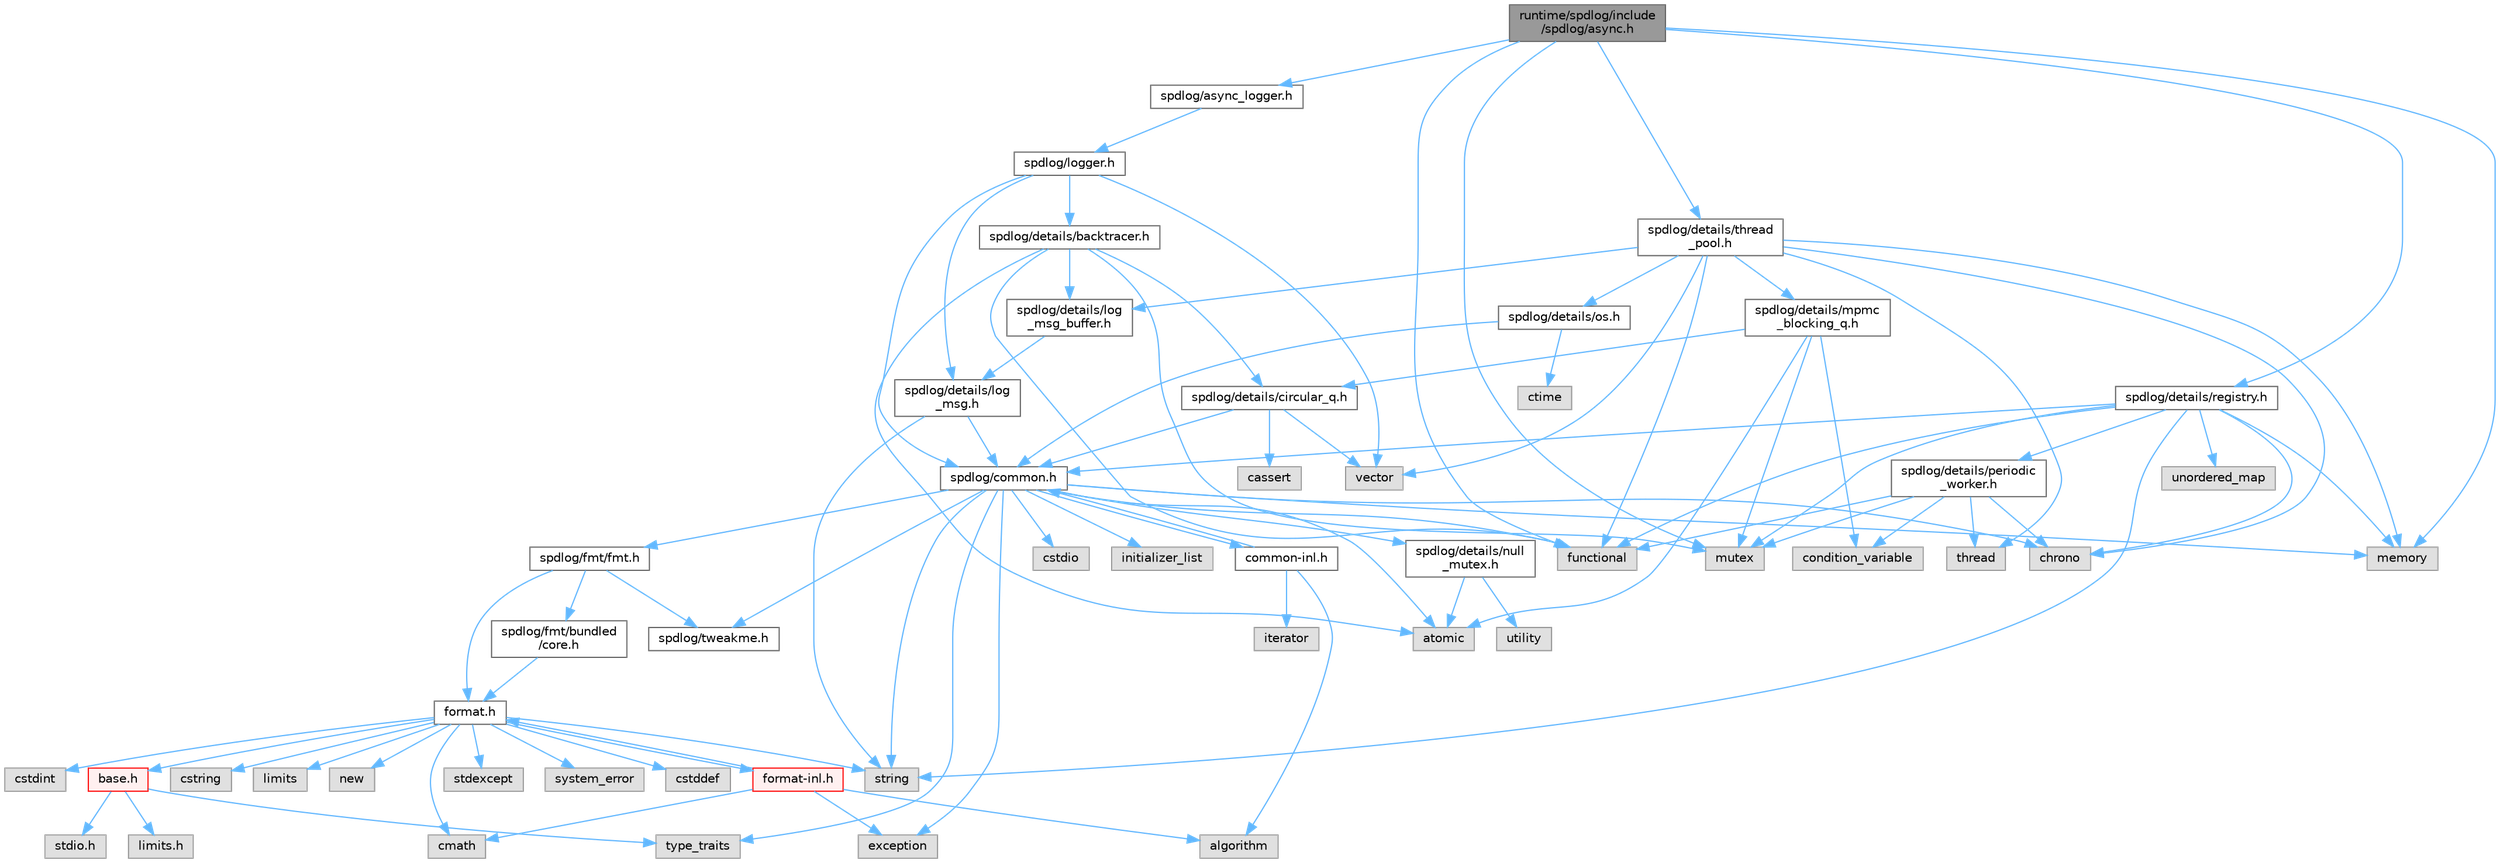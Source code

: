 digraph "runtime/spdlog/include/spdlog/async.h"
{
 // LATEX_PDF_SIZE
  bgcolor="transparent";
  edge [fontname=Helvetica,fontsize=10,labelfontname=Helvetica,labelfontsize=10];
  node [fontname=Helvetica,fontsize=10,shape=box,height=0.2,width=0.4];
  Node1 [id="Node000001",label="runtime/spdlog/include\l/spdlog/async.h",height=0.2,width=0.4,color="gray40", fillcolor="grey60", style="filled", fontcolor="black",tooltip=" "];
  Node1 -> Node2 [id="edge90_Node000001_Node000002",color="steelblue1",style="solid",tooltip=" "];
  Node2 [id="Node000002",label="spdlog/async_logger.h",height=0.2,width=0.4,color="grey40", fillcolor="white", style="filled",URL="$async__logger_8h.html",tooltip=" "];
  Node2 -> Node3 [id="edge91_Node000002_Node000003",color="steelblue1",style="solid",tooltip=" "];
  Node3 [id="Node000003",label="spdlog/logger.h",height=0.2,width=0.4,color="grey40", fillcolor="white", style="filled",URL="$logger_8h.html",tooltip=" "];
  Node3 -> Node4 [id="edge92_Node000003_Node000004",color="steelblue1",style="solid",tooltip=" "];
  Node4 [id="Node000004",label="spdlog/common.h",height=0.2,width=0.4,color="grey40", fillcolor="white", style="filled",URL="$common_8h.html",tooltip=" "];
  Node4 -> Node5 [id="edge93_Node000004_Node000005",color="steelblue1",style="solid",tooltip=" "];
  Node5 [id="Node000005",label="spdlog/details/null\l_mutex.h",height=0.2,width=0.4,color="grey40", fillcolor="white", style="filled",URL="$null__mutex_8h.html",tooltip=" "];
  Node5 -> Node6 [id="edge94_Node000005_Node000006",color="steelblue1",style="solid",tooltip=" "];
  Node6 [id="Node000006",label="atomic",height=0.2,width=0.4,color="grey60", fillcolor="#E0E0E0", style="filled",tooltip=" "];
  Node5 -> Node7 [id="edge95_Node000005_Node000007",color="steelblue1",style="solid",tooltip=" "];
  Node7 [id="Node000007",label="utility",height=0.2,width=0.4,color="grey60", fillcolor="#E0E0E0", style="filled",tooltip=" "];
  Node4 -> Node8 [id="edge96_Node000004_Node000008",color="steelblue1",style="solid",tooltip=" "];
  Node8 [id="Node000008",label="spdlog/tweakme.h",height=0.2,width=0.4,color="grey40", fillcolor="white", style="filled",URL="$tweakme_8h.html",tooltip=" "];
  Node4 -> Node6 [id="edge97_Node000004_Node000006",color="steelblue1",style="solid",tooltip=" "];
  Node4 -> Node9 [id="edge98_Node000004_Node000009",color="steelblue1",style="solid",tooltip=" "];
  Node9 [id="Node000009",label="chrono",height=0.2,width=0.4,color="grey60", fillcolor="#E0E0E0", style="filled",tooltip=" "];
  Node4 -> Node10 [id="edge99_Node000004_Node000010",color="steelblue1",style="solid",tooltip=" "];
  Node10 [id="Node000010",label="cstdio",height=0.2,width=0.4,color="grey60", fillcolor="#E0E0E0", style="filled",tooltip=" "];
  Node4 -> Node11 [id="edge100_Node000004_Node000011",color="steelblue1",style="solid",tooltip=" "];
  Node11 [id="Node000011",label="exception",height=0.2,width=0.4,color="grey60", fillcolor="#E0E0E0", style="filled",tooltip=" "];
  Node4 -> Node12 [id="edge101_Node000004_Node000012",color="steelblue1",style="solid",tooltip=" "];
  Node12 [id="Node000012",label="functional",height=0.2,width=0.4,color="grey60", fillcolor="#E0E0E0", style="filled",tooltip=" "];
  Node4 -> Node13 [id="edge102_Node000004_Node000013",color="steelblue1",style="solid",tooltip=" "];
  Node13 [id="Node000013",label="initializer_list",height=0.2,width=0.4,color="grey60", fillcolor="#E0E0E0", style="filled",tooltip=" "];
  Node4 -> Node14 [id="edge103_Node000004_Node000014",color="steelblue1",style="solid",tooltip=" "];
  Node14 [id="Node000014",label="memory",height=0.2,width=0.4,color="grey60", fillcolor="#E0E0E0", style="filled",tooltip=" "];
  Node4 -> Node15 [id="edge104_Node000004_Node000015",color="steelblue1",style="solid",tooltip=" "];
  Node15 [id="Node000015",label="string",height=0.2,width=0.4,color="grey60", fillcolor="#E0E0E0", style="filled",tooltip=" "];
  Node4 -> Node16 [id="edge105_Node000004_Node000016",color="steelblue1",style="solid",tooltip=" "];
  Node16 [id="Node000016",label="type_traits",height=0.2,width=0.4,color="grey60", fillcolor="#E0E0E0", style="filled",tooltip=" "];
  Node4 -> Node17 [id="edge106_Node000004_Node000017",color="steelblue1",style="solid",tooltip=" "];
  Node17 [id="Node000017",label="spdlog/fmt/fmt.h",height=0.2,width=0.4,color="grey40", fillcolor="white", style="filled",URL="$fmt_8h.html",tooltip=" "];
  Node17 -> Node8 [id="edge107_Node000017_Node000008",color="steelblue1",style="solid",tooltip=" "];
  Node17 -> Node18 [id="edge108_Node000017_Node000018",color="steelblue1",style="solid",tooltip=" "];
  Node18 [id="Node000018",label="spdlog/fmt/bundled\l/core.h",height=0.2,width=0.4,color="grey40", fillcolor="white", style="filled",URL="$core_8h.html",tooltip=" "];
  Node18 -> Node19 [id="edge109_Node000018_Node000019",color="steelblue1",style="solid",tooltip=" "];
  Node19 [id="Node000019",label="format.h",height=0.2,width=0.4,color="grey40", fillcolor="white", style="filled",URL="$spdlog_2include_2spdlog_2fmt_2bundled_2format_8h.html",tooltip=" "];
  Node19 -> Node20 [id="edge110_Node000019_Node000020",color="steelblue1",style="solid",tooltip=" "];
  Node20 [id="Node000020",label="base.h",height=0.2,width=0.4,color="red", fillcolor="#FFF0F0", style="filled",URL="$base_8h.html",tooltip=" "];
  Node20 -> Node21 [id="edge111_Node000020_Node000021",color="steelblue1",style="solid",tooltip=" "];
  Node21 [id="Node000021",label="limits.h",height=0.2,width=0.4,color="grey60", fillcolor="#E0E0E0", style="filled",tooltip=" "];
  Node20 -> Node22 [id="edge112_Node000020_Node000022",color="steelblue1",style="solid",tooltip=" "];
  Node22 [id="Node000022",label="stdio.h",height=0.2,width=0.4,color="grey60", fillcolor="#E0E0E0", style="filled",tooltip=" "];
  Node20 -> Node16 [id="edge113_Node000020_Node000016",color="steelblue1",style="solid",tooltip=" "];
  Node19 -> Node167 [id="edge114_Node000019_Node000167",color="steelblue1",style="solid",tooltip=" "];
  Node167 [id="Node000167",label="cmath",height=0.2,width=0.4,color="grey60", fillcolor="#E0E0E0", style="filled",tooltip=" "];
  Node19 -> Node26 [id="edge115_Node000019_Node000026",color="steelblue1",style="solid",tooltip=" "];
  Node26 [id="Node000026",label="cstddef",height=0.2,width=0.4,color="grey60", fillcolor="#E0E0E0", style="filled",tooltip=" "];
  Node19 -> Node27 [id="edge116_Node000019_Node000027",color="steelblue1",style="solid",tooltip=" "];
  Node27 [id="Node000027",label="cstdint",height=0.2,width=0.4,color="grey60", fillcolor="#E0E0E0", style="filled",tooltip=" "];
  Node19 -> Node29 [id="edge117_Node000019_Node000029",color="steelblue1",style="solid",tooltip=" "];
  Node29 [id="Node000029",label="cstring",height=0.2,width=0.4,color="grey60", fillcolor="#E0E0E0", style="filled",tooltip=" "];
  Node19 -> Node168 [id="edge118_Node000019_Node000168",color="steelblue1",style="solid",tooltip=" "];
  Node168 [id="Node000168",label="limits",height=0.2,width=0.4,color="grey60", fillcolor="#E0E0E0", style="filled",tooltip=" "];
  Node19 -> Node65 [id="edge119_Node000019_Node000065",color="steelblue1",style="solid",tooltip=" "];
  Node65 [id="Node000065",label="new",height=0.2,width=0.4,color="grey60", fillcolor="#E0E0E0", style="filled",tooltip=" "];
  Node19 -> Node169 [id="edge120_Node000019_Node000169",color="steelblue1",style="solid",tooltip=" "];
  Node169 [id="Node000169",label="stdexcept",height=0.2,width=0.4,color="grey60", fillcolor="#E0E0E0", style="filled",tooltip=" "];
  Node19 -> Node15 [id="edge121_Node000019_Node000015",color="steelblue1",style="solid",tooltip=" "];
  Node19 -> Node170 [id="edge122_Node000019_Node000170",color="steelblue1",style="solid",tooltip=" "];
  Node170 [id="Node000170",label="system_error",height=0.2,width=0.4,color="grey60", fillcolor="#E0E0E0", style="filled",tooltip=" "];
  Node19 -> Node171 [id="edge123_Node000019_Node000171",color="steelblue1",style="solid",tooltip=" "];
  Node171 [id="Node000171",label="format-inl.h",height=0.2,width=0.4,color="red", fillcolor="#FFF0F0", style="filled",URL="$format-inl_8h.html",tooltip=" "];
  Node171 -> Node172 [id="edge124_Node000171_Node000172",color="steelblue1",style="solid",tooltip=" "];
  Node172 [id="Node000172",label="algorithm",height=0.2,width=0.4,color="grey60", fillcolor="#E0E0E0", style="filled",tooltip=" "];
  Node171 -> Node167 [id="edge125_Node000171_Node000167",color="steelblue1",style="solid",tooltip=" "];
  Node171 -> Node11 [id="edge126_Node000171_Node000011",color="steelblue1",style="solid",tooltip=" "];
  Node171 -> Node19 [id="edge127_Node000171_Node000019",color="steelblue1",style="solid",tooltip=" "];
  Node17 -> Node19 [id="edge128_Node000017_Node000019",color="steelblue1",style="solid",tooltip=" "];
  Node4 -> Node176 [id="edge129_Node000004_Node000176",color="steelblue1",style="solid",tooltip=" "];
  Node176 [id="Node000176",label="common-inl.h",height=0.2,width=0.4,color="grey40", fillcolor="white", style="filled",URL="$common-inl_8h.html",tooltip=" "];
  Node176 -> Node4 [id="edge130_Node000176_Node000004",color="steelblue1",style="solid",tooltip=" "];
  Node176 -> Node172 [id="edge131_Node000176_Node000172",color="steelblue1",style="solid",tooltip=" "];
  Node176 -> Node177 [id="edge132_Node000176_Node000177",color="steelblue1",style="solid",tooltip=" "];
  Node177 [id="Node000177",label="iterator",height=0.2,width=0.4,color="grey60", fillcolor="#E0E0E0", style="filled",tooltip=" "];
  Node3 -> Node178 [id="edge133_Node000003_Node000178",color="steelblue1",style="solid",tooltip=" "];
  Node178 [id="Node000178",label="spdlog/details/backtracer.h",height=0.2,width=0.4,color="grey40", fillcolor="white", style="filled",URL="$backtracer_8h.html",tooltip=" "];
  Node178 -> Node179 [id="edge134_Node000178_Node000179",color="steelblue1",style="solid",tooltip=" "];
  Node179 [id="Node000179",label="spdlog/details/circular_q.h",height=0.2,width=0.4,color="grey40", fillcolor="white", style="filled",URL="$circular__q_8h.html",tooltip=" "];
  Node179 -> Node28 [id="edge135_Node000179_Node000028",color="steelblue1",style="solid",tooltip=" "];
  Node28 [id="Node000028",label="cassert",height=0.2,width=0.4,color="grey60", fillcolor="#E0E0E0", style="filled",tooltip=" "];
  Node179 -> Node180 [id="edge136_Node000179_Node000180",color="steelblue1",style="solid",tooltip=" "];
  Node180 [id="Node000180",label="vector",height=0.2,width=0.4,color="grey60", fillcolor="#E0E0E0", style="filled",tooltip=" "];
  Node179 -> Node4 [id="edge137_Node000179_Node000004",color="steelblue1",style="solid",tooltip=" "];
  Node178 -> Node181 [id="edge138_Node000178_Node000181",color="steelblue1",style="solid",tooltip=" "];
  Node181 [id="Node000181",label="spdlog/details/log\l_msg_buffer.h",height=0.2,width=0.4,color="grey40", fillcolor="white", style="filled",URL="$log__msg__buffer_8h.html",tooltip=" "];
  Node181 -> Node182 [id="edge139_Node000181_Node000182",color="steelblue1",style="solid",tooltip=" "];
  Node182 [id="Node000182",label="spdlog/details/log\l_msg.h",height=0.2,width=0.4,color="grey40", fillcolor="white", style="filled",URL="$log__msg_8h.html",tooltip=" "];
  Node182 -> Node4 [id="edge140_Node000182_Node000004",color="steelblue1",style="solid",tooltip=" "];
  Node182 -> Node15 [id="edge141_Node000182_Node000015",color="steelblue1",style="solid",tooltip=" "];
  Node178 -> Node6 [id="edge142_Node000178_Node000006",color="steelblue1",style="solid",tooltip=" "];
  Node178 -> Node12 [id="edge143_Node000178_Node000012",color="steelblue1",style="solid",tooltip=" "];
  Node178 -> Node183 [id="edge144_Node000178_Node000183",color="steelblue1",style="solid",tooltip=" "];
  Node183 [id="Node000183",label="mutex",height=0.2,width=0.4,color="grey60", fillcolor="#E0E0E0", style="filled",tooltip=" "];
  Node3 -> Node182 [id="edge145_Node000003_Node000182",color="steelblue1",style="solid",tooltip=" "];
  Node3 -> Node180 [id="edge146_Node000003_Node000180",color="steelblue1",style="solid",tooltip=" "];
  Node1 -> Node184 [id="edge147_Node000001_Node000184",color="steelblue1",style="solid",tooltip=" "];
  Node184 [id="Node000184",label="spdlog/details/registry.h",height=0.2,width=0.4,color="grey40", fillcolor="white", style="filled",URL="$registry_8h.html",tooltip=" "];
  Node184 -> Node4 [id="edge148_Node000184_Node000004",color="steelblue1",style="solid",tooltip=" "];
  Node184 -> Node185 [id="edge149_Node000184_Node000185",color="steelblue1",style="solid",tooltip=" "];
  Node185 [id="Node000185",label="spdlog/details/periodic\l_worker.h",height=0.2,width=0.4,color="grey40", fillcolor="white", style="filled",URL="$periodic__worker_8h.html",tooltip=" "];
  Node185 -> Node9 [id="edge150_Node000185_Node000009",color="steelblue1",style="solid",tooltip=" "];
  Node185 -> Node186 [id="edge151_Node000185_Node000186",color="steelblue1",style="solid",tooltip=" "];
  Node186 [id="Node000186",label="condition_variable",height=0.2,width=0.4,color="grey60", fillcolor="#E0E0E0", style="filled",tooltip=" "];
  Node185 -> Node12 [id="edge152_Node000185_Node000012",color="steelblue1",style="solid",tooltip=" "];
  Node185 -> Node183 [id="edge153_Node000185_Node000183",color="steelblue1",style="solid",tooltip=" "];
  Node185 -> Node187 [id="edge154_Node000185_Node000187",color="steelblue1",style="solid",tooltip=" "];
  Node187 [id="Node000187",label="thread",height=0.2,width=0.4,color="grey60", fillcolor="#E0E0E0", style="filled",tooltip=" "];
  Node184 -> Node9 [id="edge155_Node000184_Node000009",color="steelblue1",style="solid",tooltip=" "];
  Node184 -> Node12 [id="edge156_Node000184_Node000012",color="steelblue1",style="solid",tooltip=" "];
  Node184 -> Node14 [id="edge157_Node000184_Node000014",color="steelblue1",style="solid",tooltip=" "];
  Node184 -> Node183 [id="edge158_Node000184_Node000183",color="steelblue1",style="solid",tooltip=" "];
  Node184 -> Node15 [id="edge159_Node000184_Node000015",color="steelblue1",style="solid",tooltip=" "];
  Node184 -> Node188 [id="edge160_Node000184_Node000188",color="steelblue1",style="solid",tooltip=" "];
  Node188 [id="Node000188",label="unordered_map",height=0.2,width=0.4,color="grey60", fillcolor="#E0E0E0", style="filled",tooltip=" "];
  Node1 -> Node189 [id="edge161_Node000001_Node000189",color="steelblue1",style="solid",tooltip=" "];
  Node189 [id="Node000189",label="spdlog/details/thread\l_pool.h",height=0.2,width=0.4,color="grey40", fillcolor="white", style="filled",URL="$thread__pool_8h.html",tooltip=" "];
  Node189 -> Node181 [id="edge162_Node000189_Node000181",color="steelblue1",style="solid",tooltip=" "];
  Node189 -> Node190 [id="edge163_Node000189_Node000190",color="steelblue1",style="solid",tooltip=" "];
  Node190 [id="Node000190",label="spdlog/details/mpmc\l_blocking_q.h",height=0.2,width=0.4,color="grey40", fillcolor="white", style="filled",URL="$mpmc__blocking__q_8h.html",tooltip=" "];
  Node190 -> Node179 [id="edge164_Node000190_Node000179",color="steelblue1",style="solid",tooltip=" "];
  Node190 -> Node6 [id="edge165_Node000190_Node000006",color="steelblue1",style="solid",tooltip=" "];
  Node190 -> Node186 [id="edge166_Node000190_Node000186",color="steelblue1",style="solid",tooltip=" "];
  Node190 -> Node183 [id="edge167_Node000190_Node000183",color="steelblue1",style="solid",tooltip=" "];
  Node189 -> Node191 [id="edge168_Node000189_Node000191",color="steelblue1",style="solid",tooltip=" "];
  Node191 [id="Node000191",label="spdlog/details/os.h",height=0.2,width=0.4,color="grey40", fillcolor="white", style="filled",URL="$details_2os_8h.html",tooltip=" "];
  Node191 -> Node192 [id="edge169_Node000191_Node000192",color="steelblue1",style="solid",tooltip=" "];
  Node192 [id="Node000192",label="ctime",height=0.2,width=0.4,color="grey60", fillcolor="#E0E0E0", style="filled",tooltip=" "];
  Node191 -> Node4 [id="edge170_Node000191_Node000004",color="steelblue1",style="solid",tooltip=" "];
  Node189 -> Node9 [id="edge171_Node000189_Node000009",color="steelblue1",style="solid",tooltip=" "];
  Node189 -> Node12 [id="edge172_Node000189_Node000012",color="steelblue1",style="solid",tooltip=" "];
  Node189 -> Node14 [id="edge173_Node000189_Node000014",color="steelblue1",style="solid",tooltip=" "];
  Node189 -> Node187 [id="edge174_Node000189_Node000187",color="steelblue1",style="solid",tooltip=" "];
  Node189 -> Node180 [id="edge175_Node000189_Node000180",color="steelblue1",style="solid",tooltip=" "];
  Node1 -> Node12 [id="edge176_Node000001_Node000012",color="steelblue1",style="solid",tooltip=" "];
  Node1 -> Node14 [id="edge177_Node000001_Node000014",color="steelblue1",style="solid",tooltip=" "];
  Node1 -> Node183 [id="edge178_Node000001_Node000183",color="steelblue1",style="solid",tooltip=" "];
}
